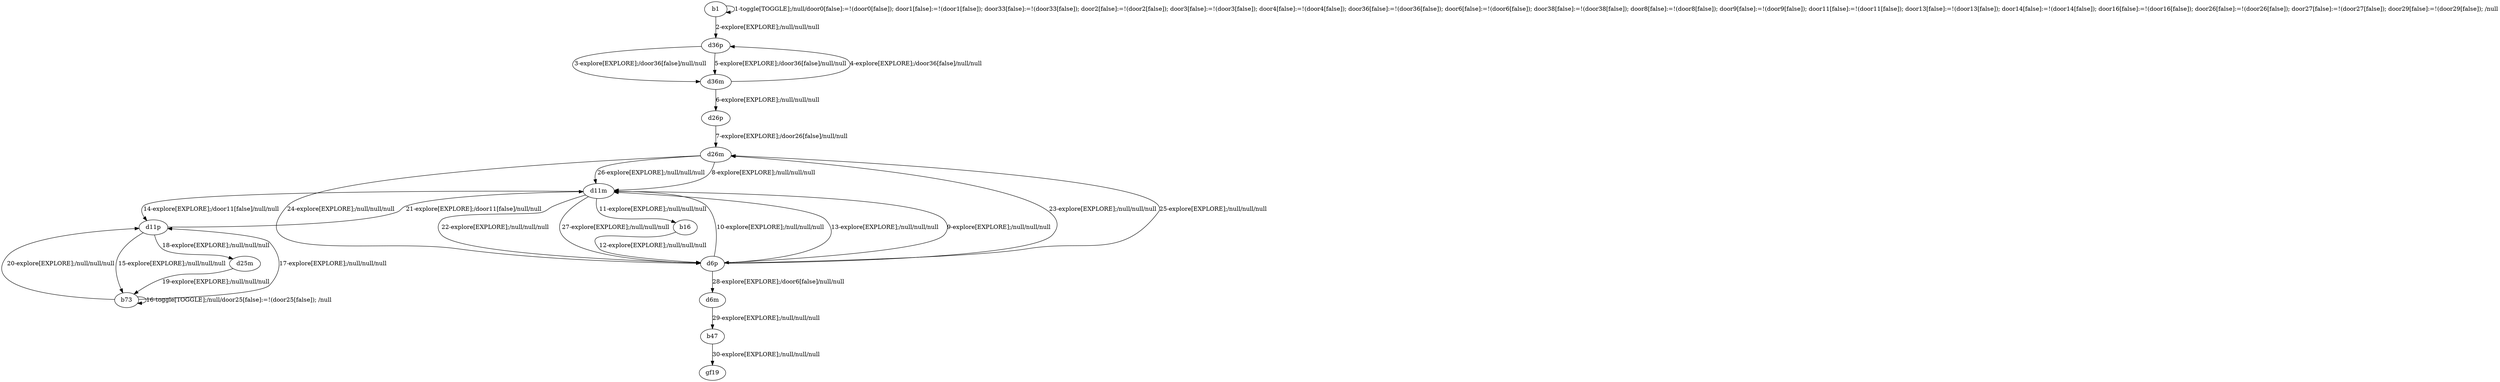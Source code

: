 # Total number of goals covered by this test: 1
# d6m --> b47

digraph g {
"b1" -> "b1" [label = "1-toggle[TOGGLE];/null/door0[false]:=!(door0[false]); door1[false]:=!(door1[false]); door33[false]:=!(door33[false]); door2[false]:=!(door2[false]); door3[false]:=!(door3[false]); door4[false]:=!(door4[false]); door36[false]:=!(door36[false]); door6[false]:=!(door6[false]); door38[false]:=!(door38[false]); door8[false]:=!(door8[false]); door9[false]:=!(door9[false]); door11[false]:=!(door11[false]); door13[false]:=!(door13[false]); door14[false]:=!(door14[false]); door16[false]:=!(door16[false]); door26[false]:=!(door26[false]); door27[false]:=!(door27[false]); door29[false]:=!(door29[false]); /null"];
"b1" -> "d36p" [label = "2-explore[EXPLORE];/null/null/null"];
"d36p" -> "d36m" [label = "3-explore[EXPLORE];/door36[false]/null/null"];
"d36m" -> "d36p" [label = "4-explore[EXPLORE];/door36[false]/null/null"];
"d36p" -> "d36m" [label = "5-explore[EXPLORE];/door36[false]/null/null"];
"d36m" -> "d26p" [label = "6-explore[EXPLORE];/null/null/null"];
"d26p" -> "d26m" [label = "7-explore[EXPLORE];/door26[false]/null/null"];
"d26m" -> "d11m" [label = "8-explore[EXPLORE];/null/null/null"];
"d11m" -> "d6p" [label = "9-explore[EXPLORE];/null/null/null"];
"d6p" -> "d11m" [label = "10-explore[EXPLORE];/null/null/null"];
"d11m" -> "b16" [label = "11-explore[EXPLORE];/null/null/null"];
"b16" -> "d6p" [label = "12-explore[EXPLORE];/null/null/null"];
"d6p" -> "d11m" [label = "13-explore[EXPLORE];/null/null/null"];
"d11m" -> "d11p" [label = "14-explore[EXPLORE];/door11[false]/null/null"];
"d11p" -> "b73" [label = "15-explore[EXPLORE];/null/null/null"];
"b73" -> "b73" [label = "16-toggle[TOGGLE];/null/door25[false]:=!(door25[false]); /null"];
"b73" -> "d11p" [label = "17-explore[EXPLORE];/null/null/null"];
"d11p" -> "d25m" [label = "18-explore[EXPLORE];/null/null/null"];
"d25m" -> "b73" [label = "19-explore[EXPLORE];/null/null/null"];
"b73" -> "d11p" [label = "20-explore[EXPLORE];/null/null/null"];
"d11p" -> "d11m" [label = "21-explore[EXPLORE];/door11[false]/null/null"];
"d11m" -> "d6p" [label = "22-explore[EXPLORE];/null/null/null"];
"d6p" -> "d26m" [label = "23-explore[EXPLORE];/null/null/null"];
"d26m" -> "d6p" [label = "24-explore[EXPLORE];/null/null/null"];
"d6p" -> "d26m" [label = "25-explore[EXPLORE];/null/null/null"];
"d26m" -> "d11m" [label = "26-explore[EXPLORE];/null/null/null"];
"d11m" -> "d6p" [label = "27-explore[EXPLORE];/null/null/null"];
"d6p" -> "d6m" [label = "28-explore[EXPLORE];/door6[false]/null/null"];
"d6m" -> "b47" [label = "29-explore[EXPLORE];/null/null/null"];
"b47" -> "gf19" [label = "30-explore[EXPLORE];/null/null/null"];
}